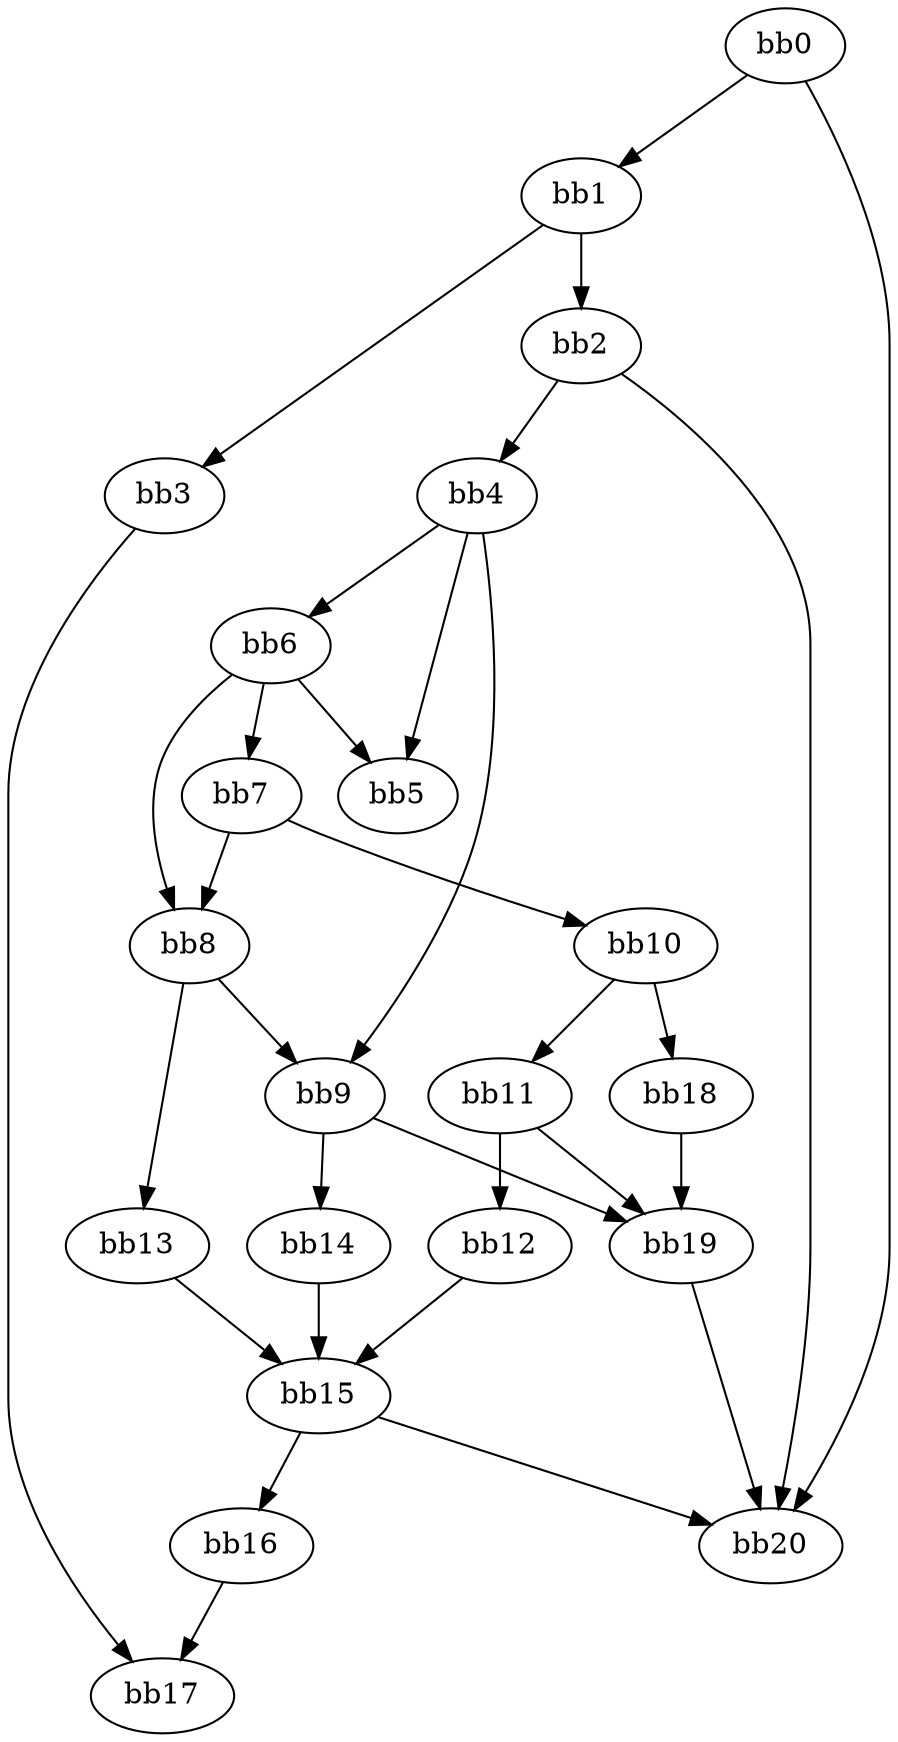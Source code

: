 digraph {
    0 [ label = "bb0\l" ]
    1 [ label = "bb1\l" ]
    2 [ label = "bb2\l" ]
    3 [ label = "bb3\l" ]
    4 [ label = "bb4\l" ]
    5 [ label = "bb5\l" ]
    6 [ label = "bb6\l" ]
    7 [ label = "bb7\l" ]
    8 [ label = "bb8\l" ]
    9 [ label = "bb9\l" ]
    10 [ label = "bb10\l" ]
    11 [ label = "bb11\l" ]
    12 [ label = "bb12\l" ]
    13 [ label = "bb13\l" ]
    14 [ label = "bb14\l" ]
    15 [ label = "bb15\l" ]
    16 [ label = "bb16\l" ]
    17 [ label = "bb17\l" ]
    18 [ label = "bb18\l" ]
    19 [ label = "bb19\l" ]
    20 [ label = "bb20\l" ]
    0 -> 1 [ ]
    0 -> 20 [ ]
    1 -> 2 [ ]
    1 -> 3 [ ]
    2 -> 4 [ ]
    2 -> 20 [ ]
    3 -> 17 [ ]
    4 -> 5 [ ]
    4 -> 6 [ ]
    4 -> 9 [ ]
    6 -> 5 [ ]
    6 -> 7 [ ]
    6 -> 8 [ ]
    7 -> 8 [ ]
    7 -> 10 [ ]
    8 -> 9 [ ]
    8 -> 13 [ ]
    9 -> 14 [ ]
    9 -> 19 [ ]
    10 -> 11 [ ]
    10 -> 18 [ ]
    11 -> 12 [ ]
    11 -> 19 [ ]
    12 -> 15 [ ]
    13 -> 15 [ ]
    14 -> 15 [ ]
    15 -> 16 [ ]
    15 -> 20 [ ]
    16 -> 17 [ ]
    18 -> 19 [ ]
    19 -> 20 [ ]
}

